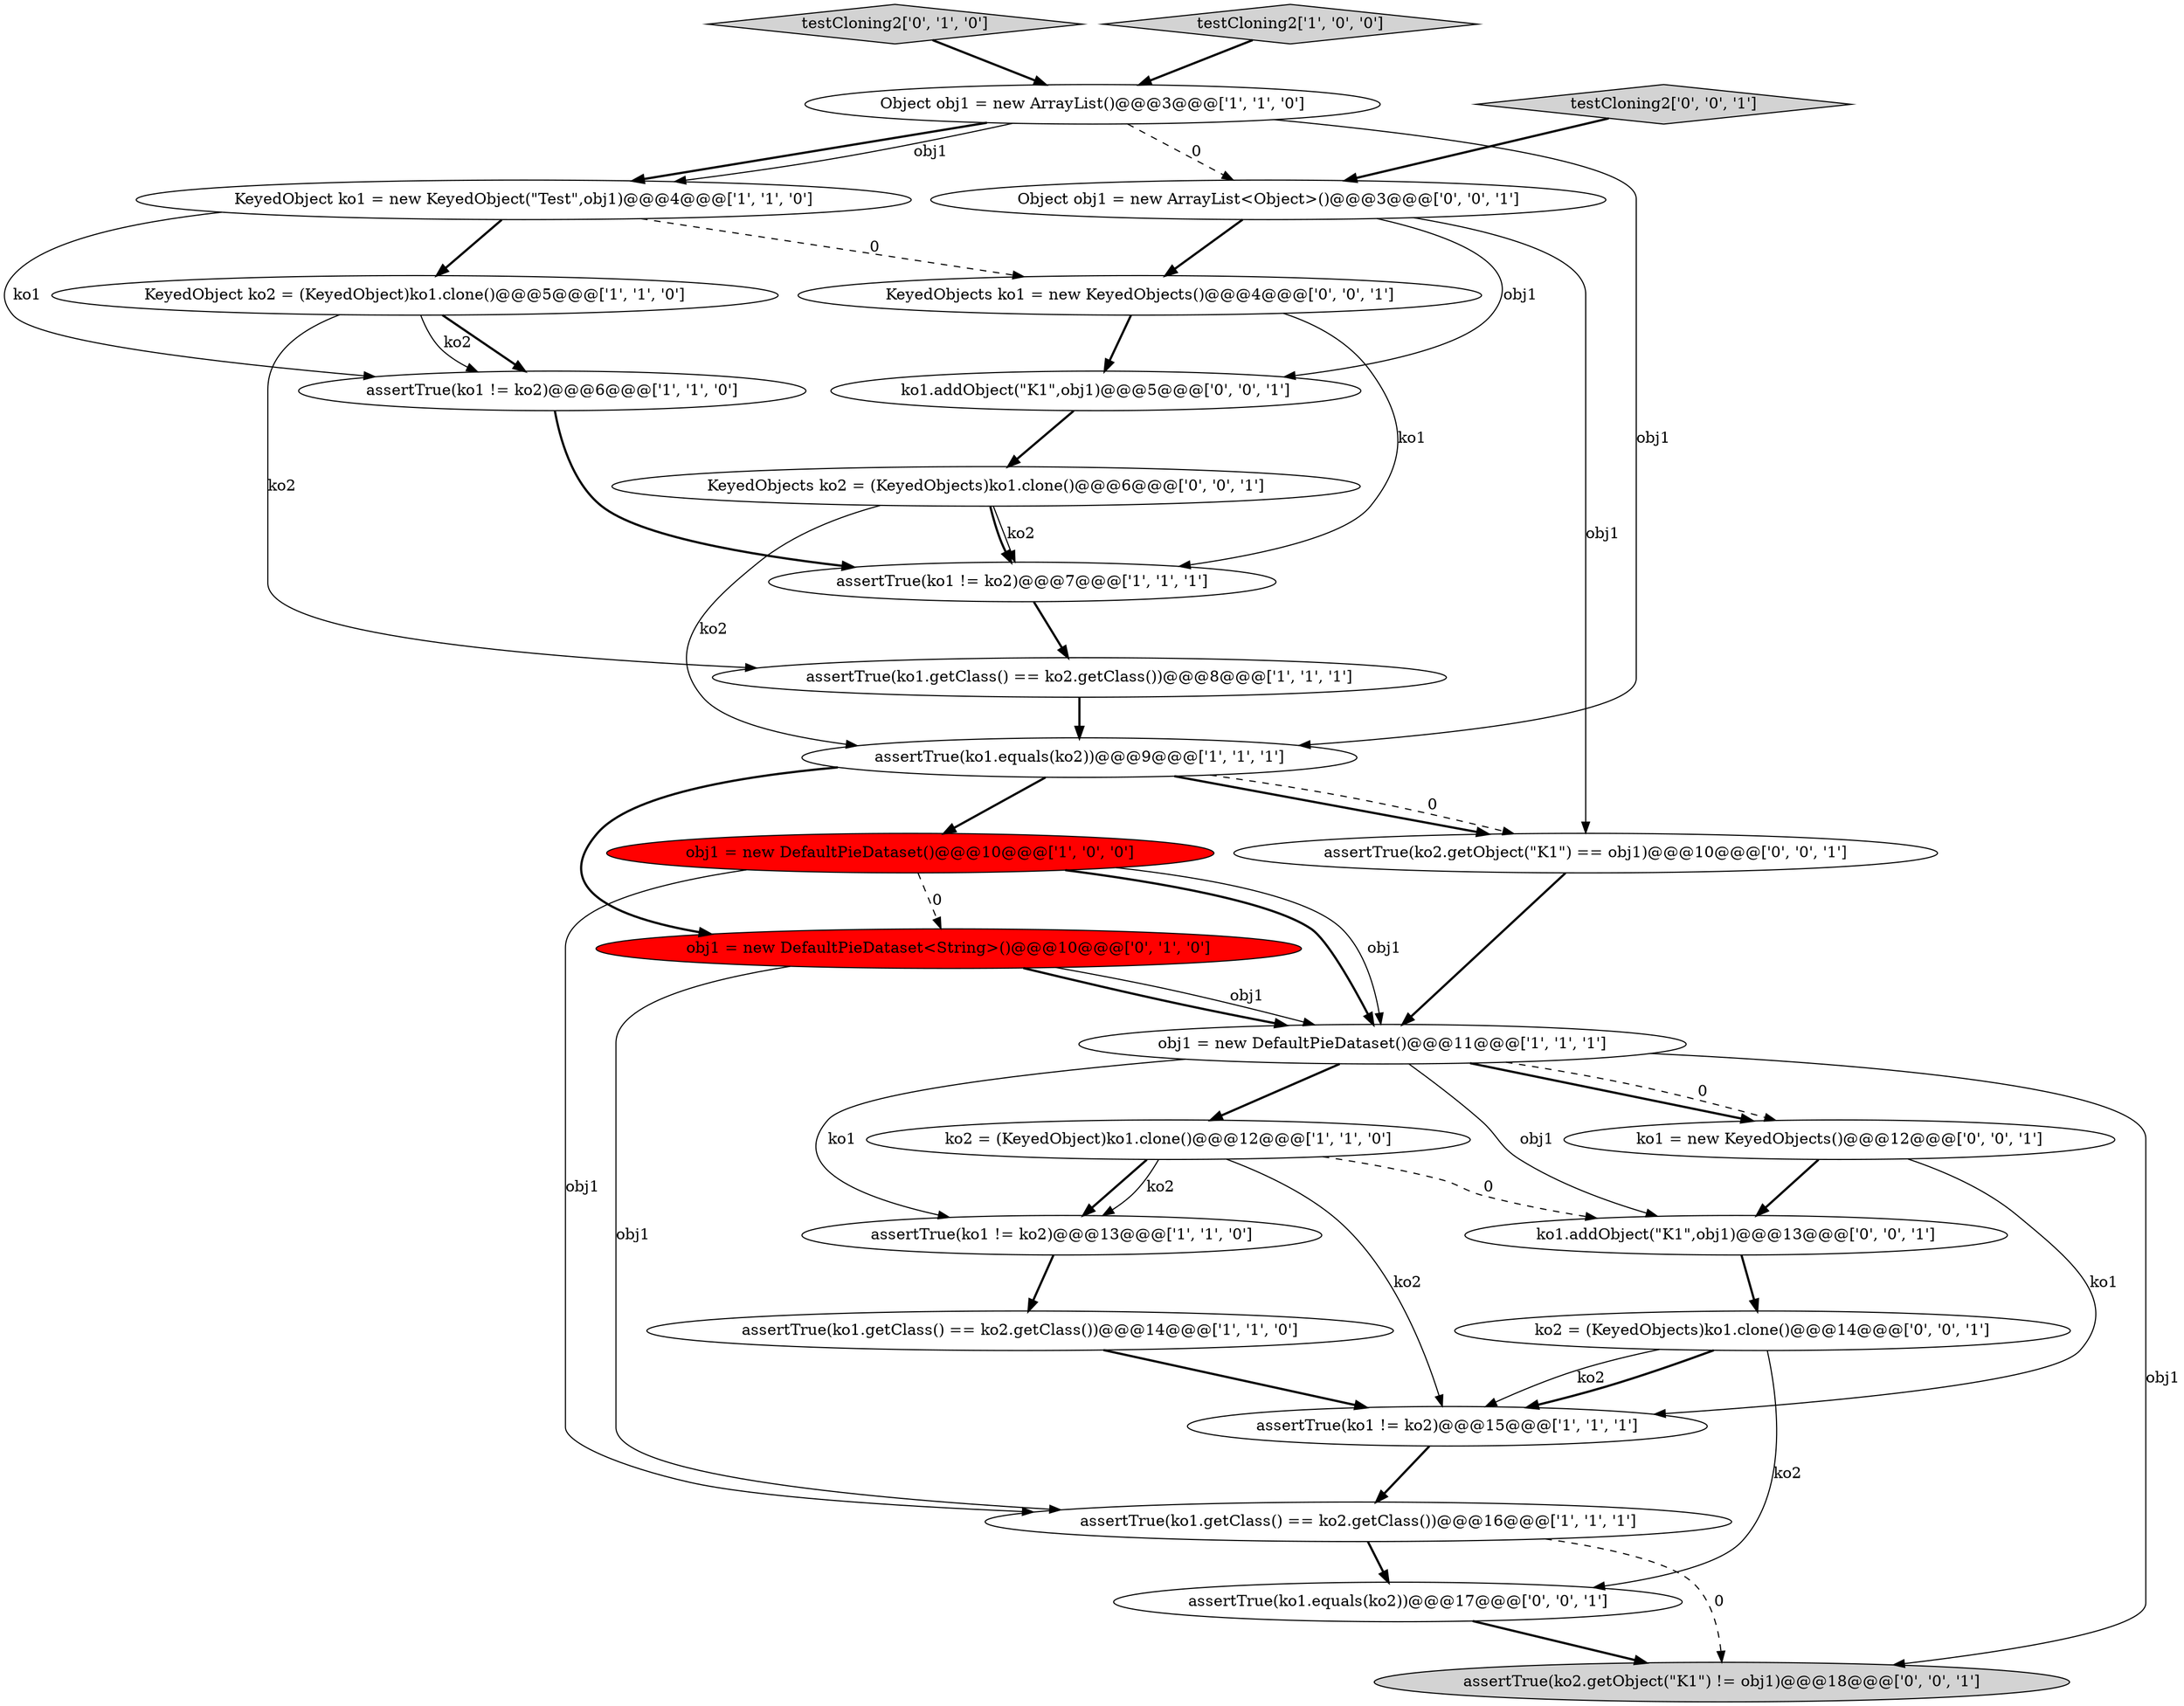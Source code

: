 digraph {
9 [style = filled, label = "assertTrue(ko1.getClass() == ko2.getClass())@@@8@@@['1', '1', '1']", fillcolor = white, shape = ellipse image = "AAA0AAABBB1BBB"];
0 [style = filled, label = "Object obj1 = new ArrayList()@@@3@@@['1', '1', '0']", fillcolor = white, shape = ellipse image = "AAA0AAABBB1BBB"];
3 [style = filled, label = "assertTrue(ko1 != ko2)@@@6@@@['1', '1', '0']", fillcolor = white, shape = ellipse image = "AAA0AAABBB1BBB"];
13 [style = filled, label = "KeyedObject ko1 = new KeyedObject(\"Test\",obj1)@@@4@@@['1', '1', '0']", fillcolor = white, shape = ellipse image = "AAA0AAABBB1BBB"];
1 [style = filled, label = "assertTrue(ko1.getClass() == ko2.getClass())@@@16@@@['1', '1', '1']", fillcolor = white, shape = ellipse image = "AAA0AAABBB1BBB"];
22 [style = filled, label = "assertTrue(ko2.getObject(\"K1\") == obj1)@@@10@@@['0', '0', '1']", fillcolor = white, shape = ellipse image = "AAA0AAABBB3BBB"];
11 [style = filled, label = "assertTrue(ko1.getClass() == ko2.getClass())@@@14@@@['1', '1', '0']", fillcolor = white, shape = ellipse image = "AAA0AAABBB1BBB"];
25 [style = filled, label = "KeyedObjects ko1 = new KeyedObjects()@@@4@@@['0', '0', '1']", fillcolor = white, shape = ellipse image = "AAA0AAABBB3BBB"];
26 [style = filled, label = "ko1.addObject(\"K1\",obj1)@@@5@@@['0', '0', '1']", fillcolor = white, shape = ellipse image = "AAA0AAABBB3BBB"];
6 [style = filled, label = "obj1 = new DefaultPieDataset()@@@11@@@['1', '1', '1']", fillcolor = white, shape = ellipse image = "AAA0AAABBB1BBB"];
10 [style = filled, label = "assertTrue(ko1 != ko2)@@@13@@@['1', '1', '0']", fillcolor = white, shape = ellipse image = "AAA0AAABBB1BBB"];
16 [style = filled, label = "testCloning2['0', '1', '0']", fillcolor = lightgray, shape = diamond image = "AAA0AAABBB2BBB"];
2 [style = filled, label = "obj1 = new DefaultPieDataset()@@@10@@@['1', '0', '0']", fillcolor = red, shape = ellipse image = "AAA1AAABBB1BBB"];
8 [style = filled, label = "assertTrue(ko1.equals(ko2))@@@9@@@['1', '1', '1']", fillcolor = white, shape = ellipse image = "AAA0AAABBB1BBB"];
12 [style = filled, label = "assertTrue(ko1 != ko2)@@@15@@@['1', '1', '1']", fillcolor = white, shape = ellipse image = "AAA0AAABBB1BBB"];
7 [style = filled, label = "assertTrue(ko1 != ko2)@@@7@@@['1', '1', '1']", fillcolor = white, shape = ellipse image = "AAA0AAABBB1BBB"];
17 [style = filled, label = "ko1 = new KeyedObjects()@@@12@@@['0', '0', '1']", fillcolor = white, shape = ellipse image = "AAA0AAABBB3BBB"];
24 [style = filled, label = "ko1.addObject(\"K1\",obj1)@@@13@@@['0', '0', '1']", fillcolor = white, shape = ellipse image = "AAA0AAABBB3BBB"];
15 [style = filled, label = "obj1 = new DefaultPieDataset<String>()@@@10@@@['0', '1', '0']", fillcolor = red, shape = ellipse image = "AAA1AAABBB2BBB"];
23 [style = filled, label = "Object obj1 = new ArrayList<Object>()@@@3@@@['0', '0', '1']", fillcolor = white, shape = ellipse image = "AAA0AAABBB3BBB"];
21 [style = filled, label = "assertTrue(ko2.getObject(\"K1\") != obj1)@@@18@@@['0', '0', '1']", fillcolor = lightgray, shape = ellipse image = "AAA0AAABBB3BBB"];
4 [style = filled, label = "testCloning2['1', '0', '0']", fillcolor = lightgray, shape = diamond image = "AAA0AAABBB1BBB"];
20 [style = filled, label = "assertTrue(ko1.equals(ko2))@@@17@@@['0', '0', '1']", fillcolor = white, shape = ellipse image = "AAA0AAABBB3BBB"];
14 [style = filled, label = "ko2 = (KeyedObject)ko1.clone()@@@12@@@['1', '1', '0']", fillcolor = white, shape = ellipse image = "AAA0AAABBB1BBB"];
27 [style = filled, label = "testCloning2['0', '0', '1']", fillcolor = lightgray, shape = diamond image = "AAA0AAABBB3BBB"];
18 [style = filled, label = "ko2 = (KeyedObjects)ko1.clone()@@@14@@@['0', '0', '1']", fillcolor = white, shape = ellipse image = "AAA0AAABBB3BBB"];
19 [style = filled, label = "KeyedObjects ko2 = (KeyedObjects)ko1.clone()@@@6@@@['0', '0', '1']", fillcolor = white, shape = ellipse image = "AAA0AAABBB3BBB"];
5 [style = filled, label = "KeyedObject ko2 = (KeyedObject)ko1.clone()@@@5@@@['1', '1', '0']", fillcolor = white, shape = ellipse image = "AAA0AAABBB1BBB"];
5->3 [style = bold, label=""];
6->17 [style = bold, label=""];
14->24 [style = dashed, label="0"];
23->25 [style = bold, label=""];
16->0 [style = bold, label=""];
8->15 [style = bold, label=""];
0->13 [style = bold, label=""];
6->21 [style = solid, label="obj1"];
19->8 [style = solid, label="ko2"];
13->3 [style = solid, label="ko1"];
2->6 [style = bold, label=""];
15->1 [style = solid, label="obj1"];
0->23 [style = dashed, label="0"];
18->12 [style = solid, label="ko2"];
19->7 [style = solid, label="ko2"];
18->12 [style = bold, label=""];
14->10 [style = bold, label=""];
1->20 [style = bold, label=""];
11->12 [style = bold, label=""];
15->6 [style = bold, label=""];
23->22 [style = solid, label="obj1"];
6->17 [style = dashed, label="0"];
0->8 [style = solid, label="obj1"];
13->25 [style = dashed, label="0"];
1->21 [style = dashed, label="0"];
26->19 [style = bold, label=""];
6->10 [style = solid, label="ko1"];
9->8 [style = bold, label=""];
12->1 [style = bold, label=""];
18->20 [style = solid, label="ko2"];
24->18 [style = bold, label=""];
4->0 [style = bold, label=""];
8->22 [style = bold, label=""];
2->15 [style = dashed, label="0"];
20->21 [style = bold, label=""];
2->6 [style = solid, label="obj1"];
7->9 [style = bold, label=""];
6->14 [style = bold, label=""];
8->22 [style = dashed, label="0"];
17->24 [style = bold, label=""];
2->1 [style = solid, label="obj1"];
17->12 [style = solid, label="ko1"];
8->2 [style = bold, label=""];
3->7 [style = bold, label=""];
0->13 [style = solid, label="obj1"];
25->26 [style = bold, label=""];
5->3 [style = solid, label="ko2"];
13->5 [style = bold, label=""];
27->23 [style = bold, label=""];
5->9 [style = solid, label="ko2"];
15->6 [style = solid, label="obj1"];
25->7 [style = solid, label="ko1"];
14->10 [style = solid, label="ko2"];
19->7 [style = bold, label=""];
14->12 [style = solid, label="ko2"];
6->24 [style = solid, label="obj1"];
22->6 [style = bold, label=""];
23->26 [style = solid, label="obj1"];
10->11 [style = bold, label=""];
}
